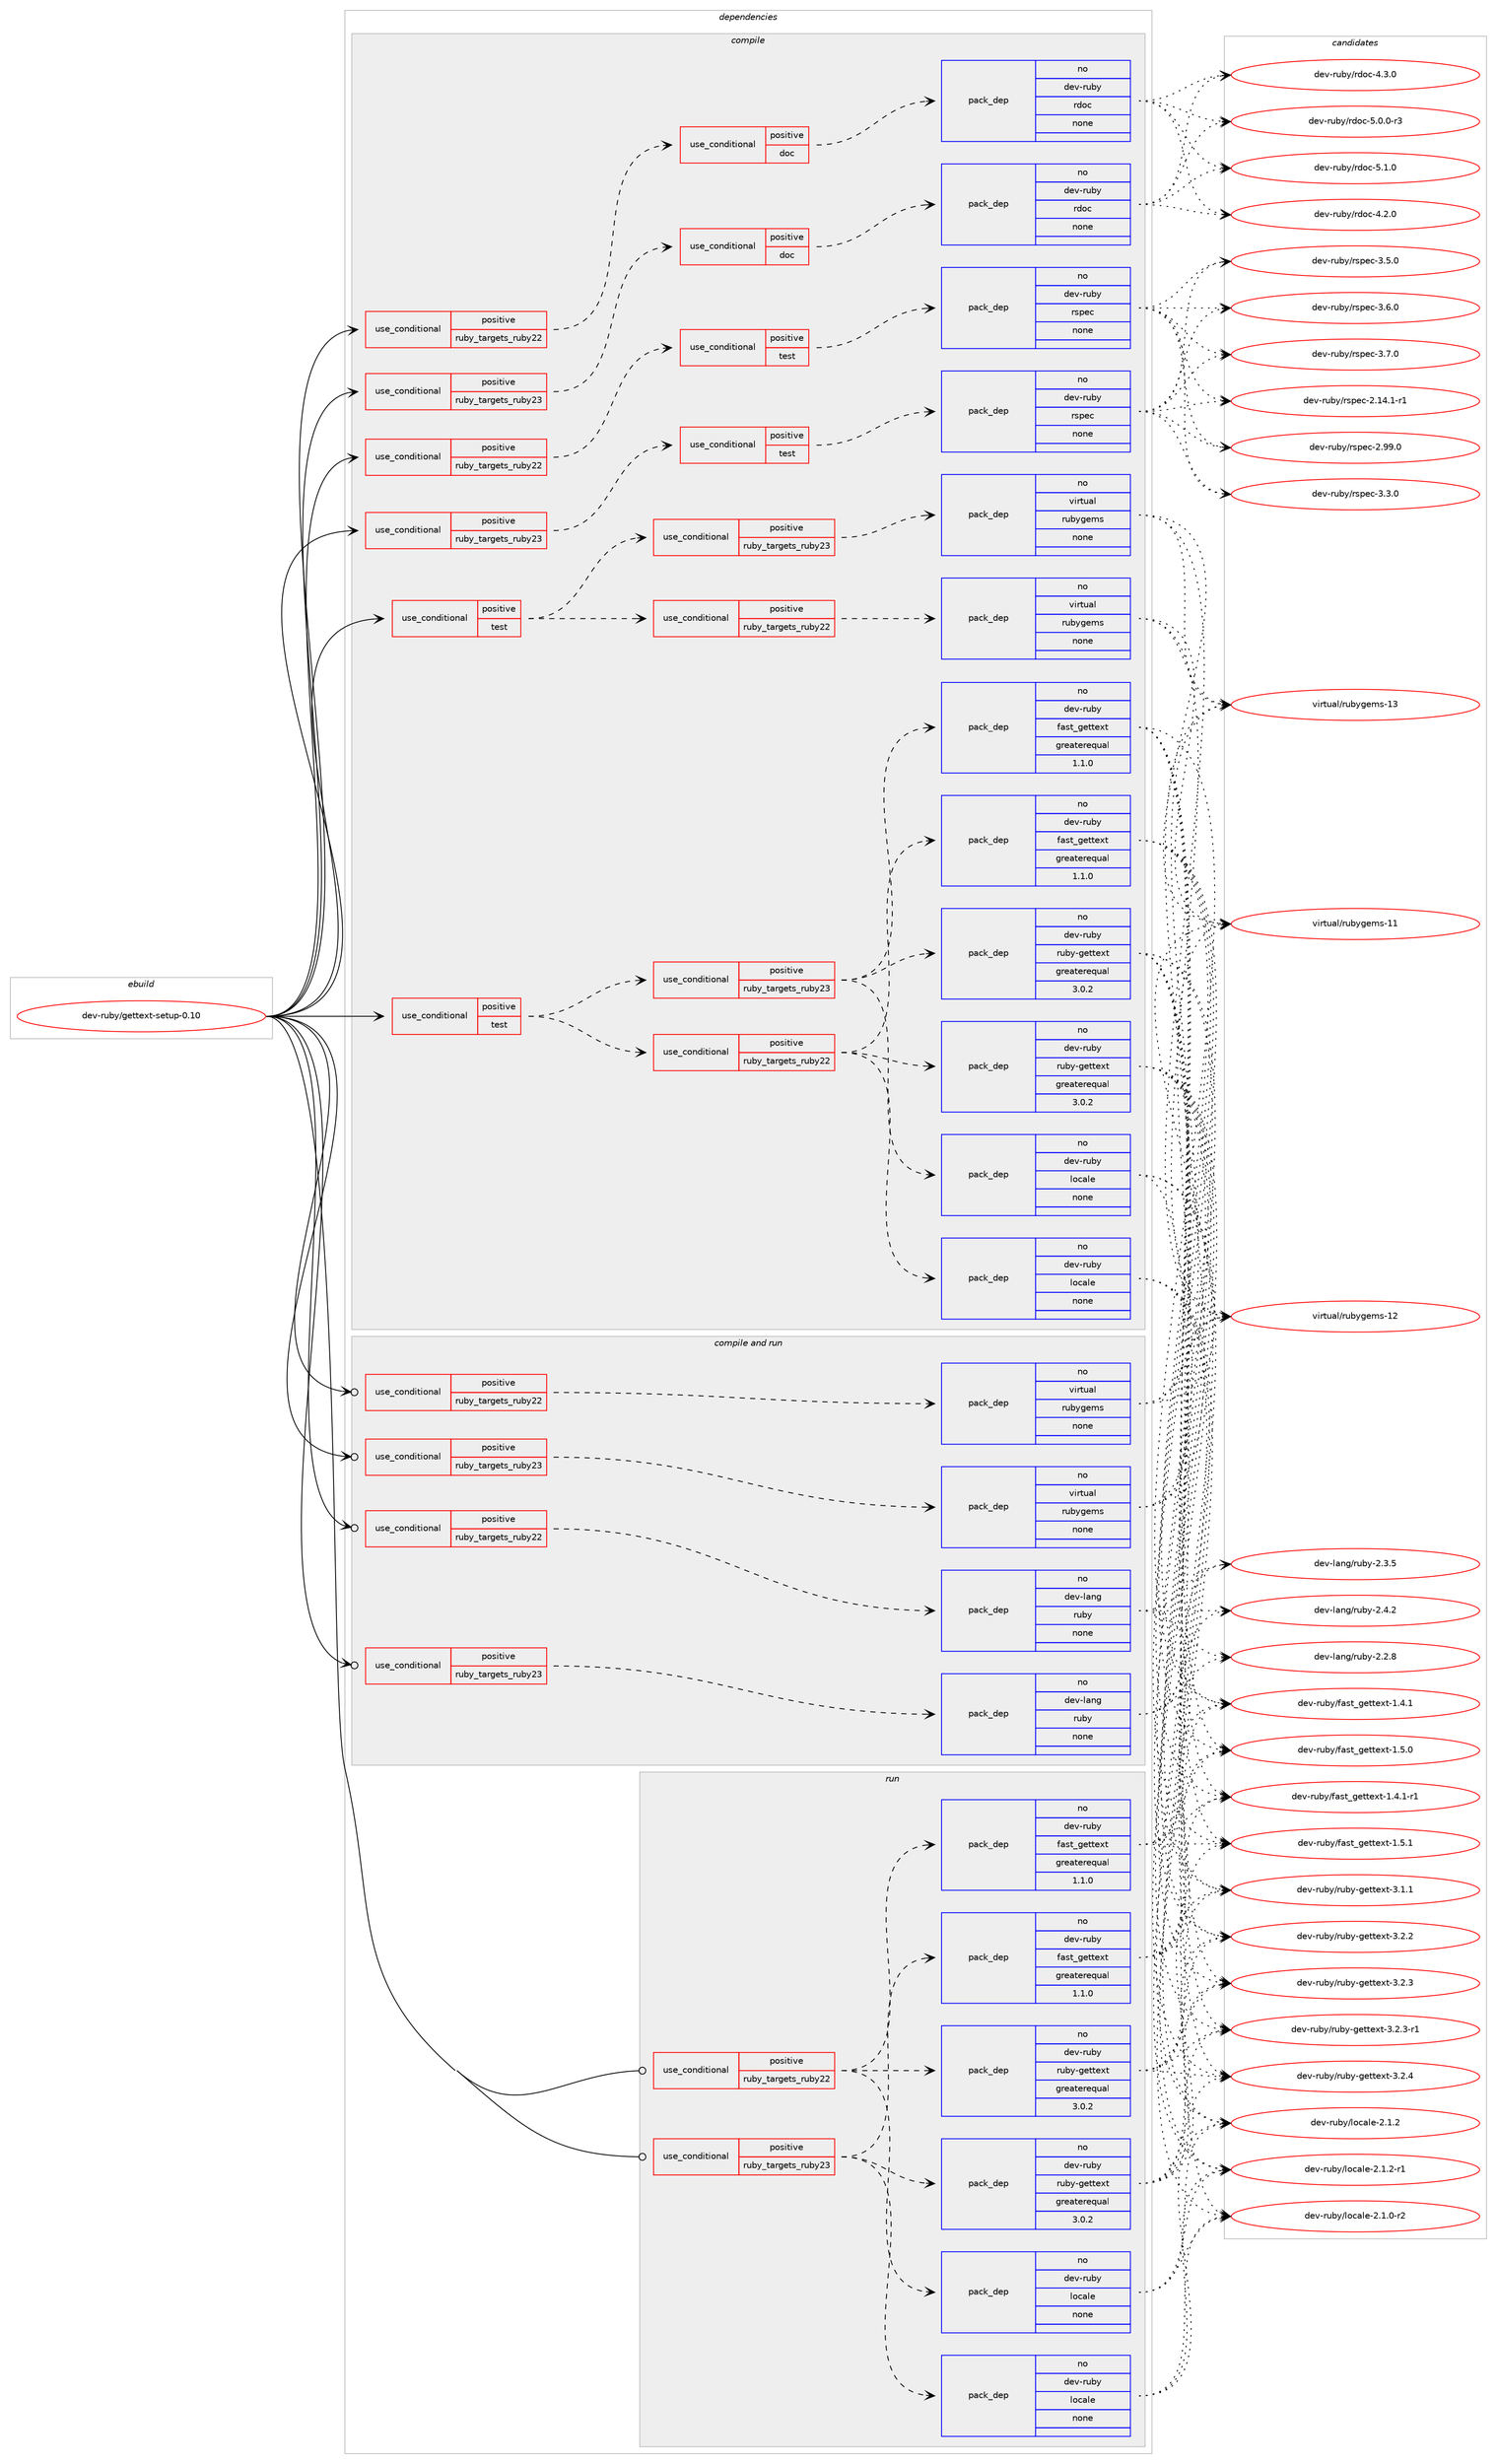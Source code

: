 digraph prolog {

# *************
# Graph options
# *************

newrank=true;
concentrate=true;
compound=true;
graph [rankdir=LR,fontname=Helvetica,fontsize=10,ranksep=1.5];#, ranksep=2.5, nodesep=0.2];
edge  [arrowhead=vee];
node  [fontname=Helvetica,fontsize=10];

# **********
# The ebuild
# **********

subgraph cluster_leftcol {
color=gray;
rank=same;
label=<<i>ebuild</i>>;
id [label="dev-ruby/gettext-setup-0.10", color=red, width=4, href="../dev-ruby/gettext-setup-0.10.svg"];
}

# ****************
# The dependencies
# ****************

subgraph cluster_midcol {
color=gray;
label=<<i>dependencies</i>>;
subgraph cluster_compile {
fillcolor="#eeeeee";
style=filled;
label=<<i>compile</i>>;
subgraph cond57586 {
dependency239716 [label=<<TABLE BORDER="0" CELLBORDER="1" CELLSPACING="0" CELLPADDING="4"><TR><TD ROWSPAN="3" CELLPADDING="10">use_conditional</TD></TR><TR><TD>positive</TD></TR><TR><TD>ruby_targets_ruby22</TD></TR></TABLE>>, shape=none, color=red];
subgraph cond57587 {
dependency239717 [label=<<TABLE BORDER="0" CELLBORDER="1" CELLSPACING="0" CELLPADDING="4"><TR><TD ROWSPAN="3" CELLPADDING="10">use_conditional</TD></TR><TR><TD>positive</TD></TR><TR><TD>doc</TD></TR></TABLE>>, shape=none, color=red];
subgraph pack178053 {
dependency239718 [label=<<TABLE BORDER="0" CELLBORDER="1" CELLSPACING="0" CELLPADDING="4" WIDTH="220"><TR><TD ROWSPAN="6" CELLPADDING="30">pack_dep</TD></TR><TR><TD WIDTH="110">no</TD></TR><TR><TD>dev-ruby</TD></TR><TR><TD>rdoc</TD></TR><TR><TD>none</TD></TR><TR><TD></TD></TR></TABLE>>, shape=none, color=blue];
}
dependency239717:e -> dependency239718:w [weight=20,style="dashed",arrowhead="vee"];
}
dependency239716:e -> dependency239717:w [weight=20,style="dashed",arrowhead="vee"];
}
id:e -> dependency239716:w [weight=20,style="solid",arrowhead="vee"];
subgraph cond57588 {
dependency239719 [label=<<TABLE BORDER="0" CELLBORDER="1" CELLSPACING="0" CELLPADDING="4"><TR><TD ROWSPAN="3" CELLPADDING="10">use_conditional</TD></TR><TR><TD>positive</TD></TR><TR><TD>ruby_targets_ruby22</TD></TR></TABLE>>, shape=none, color=red];
subgraph cond57589 {
dependency239720 [label=<<TABLE BORDER="0" CELLBORDER="1" CELLSPACING="0" CELLPADDING="4"><TR><TD ROWSPAN="3" CELLPADDING="10">use_conditional</TD></TR><TR><TD>positive</TD></TR><TR><TD>test</TD></TR></TABLE>>, shape=none, color=red];
subgraph pack178054 {
dependency239721 [label=<<TABLE BORDER="0" CELLBORDER="1" CELLSPACING="0" CELLPADDING="4" WIDTH="220"><TR><TD ROWSPAN="6" CELLPADDING="30">pack_dep</TD></TR><TR><TD WIDTH="110">no</TD></TR><TR><TD>dev-ruby</TD></TR><TR><TD>rspec</TD></TR><TR><TD>none</TD></TR><TR><TD></TD></TR></TABLE>>, shape=none, color=blue];
}
dependency239720:e -> dependency239721:w [weight=20,style="dashed",arrowhead="vee"];
}
dependency239719:e -> dependency239720:w [weight=20,style="dashed",arrowhead="vee"];
}
id:e -> dependency239719:w [weight=20,style="solid",arrowhead="vee"];
subgraph cond57590 {
dependency239722 [label=<<TABLE BORDER="0" CELLBORDER="1" CELLSPACING="0" CELLPADDING="4"><TR><TD ROWSPAN="3" CELLPADDING="10">use_conditional</TD></TR><TR><TD>positive</TD></TR><TR><TD>ruby_targets_ruby23</TD></TR></TABLE>>, shape=none, color=red];
subgraph cond57591 {
dependency239723 [label=<<TABLE BORDER="0" CELLBORDER="1" CELLSPACING="0" CELLPADDING="4"><TR><TD ROWSPAN="3" CELLPADDING="10">use_conditional</TD></TR><TR><TD>positive</TD></TR><TR><TD>doc</TD></TR></TABLE>>, shape=none, color=red];
subgraph pack178055 {
dependency239724 [label=<<TABLE BORDER="0" CELLBORDER="1" CELLSPACING="0" CELLPADDING="4" WIDTH="220"><TR><TD ROWSPAN="6" CELLPADDING="30">pack_dep</TD></TR><TR><TD WIDTH="110">no</TD></TR><TR><TD>dev-ruby</TD></TR><TR><TD>rdoc</TD></TR><TR><TD>none</TD></TR><TR><TD></TD></TR></TABLE>>, shape=none, color=blue];
}
dependency239723:e -> dependency239724:w [weight=20,style="dashed",arrowhead="vee"];
}
dependency239722:e -> dependency239723:w [weight=20,style="dashed",arrowhead="vee"];
}
id:e -> dependency239722:w [weight=20,style="solid",arrowhead="vee"];
subgraph cond57592 {
dependency239725 [label=<<TABLE BORDER="0" CELLBORDER="1" CELLSPACING="0" CELLPADDING="4"><TR><TD ROWSPAN="3" CELLPADDING="10">use_conditional</TD></TR><TR><TD>positive</TD></TR><TR><TD>ruby_targets_ruby23</TD></TR></TABLE>>, shape=none, color=red];
subgraph cond57593 {
dependency239726 [label=<<TABLE BORDER="0" CELLBORDER="1" CELLSPACING="0" CELLPADDING="4"><TR><TD ROWSPAN="3" CELLPADDING="10">use_conditional</TD></TR><TR><TD>positive</TD></TR><TR><TD>test</TD></TR></TABLE>>, shape=none, color=red];
subgraph pack178056 {
dependency239727 [label=<<TABLE BORDER="0" CELLBORDER="1" CELLSPACING="0" CELLPADDING="4" WIDTH="220"><TR><TD ROWSPAN="6" CELLPADDING="30">pack_dep</TD></TR><TR><TD WIDTH="110">no</TD></TR><TR><TD>dev-ruby</TD></TR><TR><TD>rspec</TD></TR><TR><TD>none</TD></TR><TR><TD></TD></TR></TABLE>>, shape=none, color=blue];
}
dependency239726:e -> dependency239727:w [weight=20,style="dashed",arrowhead="vee"];
}
dependency239725:e -> dependency239726:w [weight=20,style="dashed",arrowhead="vee"];
}
id:e -> dependency239725:w [weight=20,style="solid",arrowhead="vee"];
subgraph cond57594 {
dependency239728 [label=<<TABLE BORDER="0" CELLBORDER="1" CELLSPACING="0" CELLPADDING="4"><TR><TD ROWSPAN="3" CELLPADDING="10">use_conditional</TD></TR><TR><TD>positive</TD></TR><TR><TD>test</TD></TR></TABLE>>, shape=none, color=red];
subgraph cond57595 {
dependency239729 [label=<<TABLE BORDER="0" CELLBORDER="1" CELLSPACING="0" CELLPADDING="4"><TR><TD ROWSPAN="3" CELLPADDING="10">use_conditional</TD></TR><TR><TD>positive</TD></TR><TR><TD>ruby_targets_ruby22</TD></TR></TABLE>>, shape=none, color=red];
subgraph pack178057 {
dependency239730 [label=<<TABLE BORDER="0" CELLBORDER="1" CELLSPACING="0" CELLPADDING="4" WIDTH="220"><TR><TD ROWSPAN="6" CELLPADDING="30">pack_dep</TD></TR><TR><TD WIDTH="110">no</TD></TR><TR><TD>dev-ruby</TD></TR><TR><TD>fast_gettext</TD></TR><TR><TD>greaterequal</TD></TR><TR><TD>1.1.0</TD></TR></TABLE>>, shape=none, color=blue];
}
dependency239729:e -> dependency239730:w [weight=20,style="dashed",arrowhead="vee"];
subgraph pack178058 {
dependency239731 [label=<<TABLE BORDER="0" CELLBORDER="1" CELLSPACING="0" CELLPADDING="4" WIDTH="220"><TR><TD ROWSPAN="6" CELLPADDING="30">pack_dep</TD></TR><TR><TD WIDTH="110">no</TD></TR><TR><TD>dev-ruby</TD></TR><TR><TD>ruby-gettext</TD></TR><TR><TD>greaterequal</TD></TR><TR><TD>3.0.2</TD></TR></TABLE>>, shape=none, color=blue];
}
dependency239729:e -> dependency239731:w [weight=20,style="dashed",arrowhead="vee"];
subgraph pack178059 {
dependency239732 [label=<<TABLE BORDER="0" CELLBORDER="1" CELLSPACING="0" CELLPADDING="4" WIDTH="220"><TR><TD ROWSPAN="6" CELLPADDING="30">pack_dep</TD></TR><TR><TD WIDTH="110">no</TD></TR><TR><TD>dev-ruby</TD></TR><TR><TD>locale</TD></TR><TR><TD>none</TD></TR><TR><TD></TD></TR></TABLE>>, shape=none, color=blue];
}
dependency239729:e -> dependency239732:w [weight=20,style="dashed",arrowhead="vee"];
}
dependency239728:e -> dependency239729:w [weight=20,style="dashed",arrowhead="vee"];
subgraph cond57596 {
dependency239733 [label=<<TABLE BORDER="0" CELLBORDER="1" CELLSPACING="0" CELLPADDING="4"><TR><TD ROWSPAN="3" CELLPADDING="10">use_conditional</TD></TR><TR><TD>positive</TD></TR><TR><TD>ruby_targets_ruby23</TD></TR></TABLE>>, shape=none, color=red];
subgraph pack178060 {
dependency239734 [label=<<TABLE BORDER="0" CELLBORDER="1" CELLSPACING="0" CELLPADDING="4" WIDTH="220"><TR><TD ROWSPAN="6" CELLPADDING="30">pack_dep</TD></TR><TR><TD WIDTH="110">no</TD></TR><TR><TD>dev-ruby</TD></TR><TR><TD>fast_gettext</TD></TR><TR><TD>greaterequal</TD></TR><TR><TD>1.1.0</TD></TR></TABLE>>, shape=none, color=blue];
}
dependency239733:e -> dependency239734:w [weight=20,style="dashed",arrowhead="vee"];
subgraph pack178061 {
dependency239735 [label=<<TABLE BORDER="0" CELLBORDER="1" CELLSPACING="0" CELLPADDING="4" WIDTH="220"><TR><TD ROWSPAN="6" CELLPADDING="30">pack_dep</TD></TR><TR><TD WIDTH="110">no</TD></TR><TR><TD>dev-ruby</TD></TR><TR><TD>ruby-gettext</TD></TR><TR><TD>greaterequal</TD></TR><TR><TD>3.0.2</TD></TR></TABLE>>, shape=none, color=blue];
}
dependency239733:e -> dependency239735:w [weight=20,style="dashed",arrowhead="vee"];
subgraph pack178062 {
dependency239736 [label=<<TABLE BORDER="0" CELLBORDER="1" CELLSPACING="0" CELLPADDING="4" WIDTH="220"><TR><TD ROWSPAN="6" CELLPADDING="30">pack_dep</TD></TR><TR><TD WIDTH="110">no</TD></TR><TR><TD>dev-ruby</TD></TR><TR><TD>locale</TD></TR><TR><TD>none</TD></TR><TR><TD></TD></TR></TABLE>>, shape=none, color=blue];
}
dependency239733:e -> dependency239736:w [weight=20,style="dashed",arrowhead="vee"];
}
dependency239728:e -> dependency239733:w [weight=20,style="dashed",arrowhead="vee"];
}
id:e -> dependency239728:w [weight=20,style="solid",arrowhead="vee"];
subgraph cond57597 {
dependency239737 [label=<<TABLE BORDER="0" CELLBORDER="1" CELLSPACING="0" CELLPADDING="4"><TR><TD ROWSPAN="3" CELLPADDING="10">use_conditional</TD></TR><TR><TD>positive</TD></TR><TR><TD>test</TD></TR></TABLE>>, shape=none, color=red];
subgraph cond57598 {
dependency239738 [label=<<TABLE BORDER="0" CELLBORDER="1" CELLSPACING="0" CELLPADDING="4"><TR><TD ROWSPAN="3" CELLPADDING="10">use_conditional</TD></TR><TR><TD>positive</TD></TR><TR><TD>ruby_targets_ruby22</TD></TR></TABLE>>, shape=none, color=red];
subgraph pack178063 {
dependency239739 [label=<<TABLE BORDER="0" CELLBORDER="1" CELLSPACING="0" CELLPADDING="4" WIDTH="220"><TR><TD ROWSPAN="6" CELLPADDING="30">pack_dep</TD></TR><TR><TD WIDTH="110">no</TD></TR><TR><TD>virtual</TD></TR><TR><TD>rubygems</TD></TR><TR><TD>none</TD></TR><TR><TD></TD></TR></TABLE>>, shape=none, color=blue];
}
dependency239738:e -> dependency239739:w [weight=20,style="dashed",arrowhead="vee"];
}
dependency239737:e -> dependency239738:w [weight=20,style="dashed",arrowhead="vee"];
subgraph cond57599 {
dependency239740 [label=<<TABLE BORDER="0" CELLBORDER="1" CELLSPACING="0" CELLPADDING="4"><TR><TD ROWSPAN="3" CELLPADDING="10">use_conditional</TD></TR><TR><TD>positive</TD></TR><TR><TD>ruby_targets_ruby23</TD></TR></TABLE>>, shape=none, color=red];
subgraph pack178064 {
dependency239741 [label=<<TABLE BORDER="0" CELLBORDER="1" CELLSPACING="0" CELLPADDING="4" WIDTH="220"><TR><TD ROWSPAN="6" CELLPADDING="30">pack_dep</TD></TR><TR><TD WIDTH="110">no</TD></TR><TR><TD>virtual</TD></TR><TR><TD>rubygems</TD></TR><TR><TD>none</TD></TR><TR><TD></TD></TR></TABLE>>, shape=none, color=blue];
}
dependency239740:e -> dependency239741:w [weight=20,style="dashed",arrowhead="vee"];
}
dependency239737:e -> dependency239740:w [weight=20,style="dashed",arrowhead="vee"];
}
id:e -> dependency239737:w [weight=20,style="solid",arrowhead="vee"];
}
subgraph cluster_compileandrun {
fillcolor="#eeeeee";
style=filled;
label=<<i>compile and run</i>>;
subgraph cond57600 {
dependency239742 [label=<<TABLE BORDER="0" CELLBORDER="1" CELLSPACING="0" CELLPADDING="4"><TR><TD ROWSPAN="3" CELLPADDING="10">use_conditional</TD></TR><TR><TD>positive</TD></TR><TR><TD>ruby_targets_ruby22</TD></TR></TABLE>>, shape=none, color=red];
subgraph pack178065 {
dependency239743 [label=<<TABLE BORDER="0" CELLBORDER="1" CELLSPACING="0" CELLPADDING="4" WIDTH="220"><TR><TD ROWSPAN="6" CELLPADDING="30">pack_dep</TD></TR><TR><TD WIDTH="110">no</TD></TR><TR><TD>dev-lang</TD></TR><TR><TD>ruby</TD></TR><TR><TD>none</TD></TR><TR><TD></TD></TR></TABLE>>, shape=none, color=blue];
}
dependency239742:e -> dependency239743:w [weight=20,style="dashed",arrowhead="vee"];
}
id:e -> dependency239742:w [weight=20,style="solid",arrowhead="odotvee"];
subgraph cond57601 {
dependency239744 [label=<<TABLE BORDER="0" CELLBORDER="1" CELLSPACING="0" CELLPADDING="4"><TR><TD ROWSPAN="3" CELLPADDING="10">use_conditional</TD></TR><TR><TD>positive</TD></TR><TR><TD>ruby_targets_ruby22</TD></TR></TABLE>>, shape=none, color=red];
subgraph pack178066 {
dependency239745 [label=<<TABLE BORDER="0" CELLBORDER="1" CELLSPACING="0" CELLPADDING="4" WIDTH="220"><TR><TD ROWSPAN="6" CELLPADDING="30">pack_dep</TD></TR><TR><TD WIDTH="110">no</TD></TR><TR><TD>virtual</TD></TR><TR><TD>rubygems</TD></TR><TR><TD>none</TD></TR><TR><TD></TD></TR></TABLE>>, shape=none, color=blue];
}
dependency239744:e -> dependency239745:w [weight=20,style="dashed",arrowhead="vee"];
}
id:e -> dependency239744:w [weight=20,style="solid",arrowhead="odotvee"];
subgraph cond57602 {
dependency239746 [label=<<TABLE BORDER="0" CELLBORDER="1" CELLSPACING="0" CELLPADDING="4"><TR><TD ROWSPAN="3" CELLPADDING="10">use_conditional</TD></TR><TR><TD>positive</TD></TR><TR><TD>ruby_targets_ruby23</TD></TR></TABLE>>, shape=none, color=red];
subgraph pack178067 {
dependency239747 [label=<<TABLE BORDER="0" CELLBORDER="1" CELLSPACING="0" CELLPADDING="4" WIDTH="220"><TR><TD ROWSPAN="6" CELLPADDING="30">pack_dep</TD></TR><TR><TD WIDTH="110">no</TD></TR><TR><TD>dev-lang</TD></TR><TR><TD>ruby</TD></TR><TR><TD>none</TD></TR><TR><TD></TD></TR></TABLE>>, shape=none, color=blue];
}
dependency239746:e -> dependency239747:w [weight=20,style="dashed",arrowhead="vee"];
}
id:e -> dependency239746:w [weight=20,style="solid",arrowhead="odotvee"];
subgraph cond57603 {
dependency239748 [label=<<TABLE BORDER="0" CELLBORDER="1" CELLSPACING="0" CELLPADDING="4"><TR><TD ROWSPAN="3" CELLPADDING="10">use_conditional</TD></TR><TR><TD>positive</TD></TR><TR><TD>ruby_targets_ruby23</TD></TR></TABLE>>, shape=none, color=red];
subgraph pack178068 {
dependency239749 [label=<<TABLE BORDER="0" CELLBORDER="1" CELLSPACING="0" CELLPADDING="4" WIDTH="220"><TR><TD ROWSPAN="6" CELLPADDING="30">pack_dep</TD></TR><TR><TD WIDTH="110">no</TD></TR><TR><TD>virtual</TD></TR><TR><TD>rubygems</TD></TR><TR><TD>none</TD></TR><TR><TD></TD></TR></TABLE>>, shape=none, color=blue];
}
dependency239748:e -> dependency239749:w [weight=20,style="dashed",arrowhead="vee"];
}
id:e -> dependency239748:w [weight=20,style="solid",arrowhead="odotvee"];
}
subgraph cluster_run {
fillcolor="#eeeeee";
style=filled;
label=<<i>run</i>>;
subgraph cond57604 {
dependency239750 [label=<<TABLE BORDER="0" CELLBORDER="1" CELLSPACING="0" CELLPADDING="4"><TR><TD ROWSPAN="3" CELLPADDING="10">use_conditional</TD></TR><TR><TD>positive</TD></TR><TR><TD>ruby_targets_ruby22</TD></TR></TABLE>>, shape=none, color=red];
subgraph pack178069 {
dependency239751 [label=<<TABLE BORDER="0" CELLBORDER="1" CELLSPACING="0" CELLPADDING="4" WIDTH="220"><TR><TD ROWSPAN="6" CELLPADDING="30">pack_dep</TD></TR><TR><TD WIDTH="110">no</TD></TR><TR><TD>dev-ruby</TD></TR><TR><TD>fast_gettext</TD></TR><TR><TD>greaterequal</TD></TR><TR><TD>1.1.0</TD></TR></TABLE>>, shape=none, color=blue];
}
dependency239750:e -> dependency239751:w [weight=20,style="dashed",arrowhead="vee"];
subgraph pack178070 {
dependency239752 [label=<<TABLE BORDER="0" CELLBORDER="1" CELLSPACING="0" CELLPADDING="4" WIDTH="220"><TR><TD ROWSPAN="6" CELLPADDING="30">pack_dep</TD></TR><TR><TD WIDTH="110">no</TD></TR><TR><TD>dev-ruby</TD></TR><TR><TD>ruby-gettext</TD></TR><TR><TD>greaterequal</TD></TR><TR><TD>3.0.2</TD></TR></TABLE>>, shape=none, color=blue];
}
dependency239750:e -> dependency239752:w [weight=20,style="dashed",arrowhead="vee"];
subgraph pack178071 {
dependency239753 [label=<<TABLE BORDER="0" CELLBORDER="1" CELLSPACING="0" CELLPADDING="4" WIDTH="220"><TR><TD ROWSPAN="6" CELLPADDING="30">pack_dep</TD></TR><TR><TD WIDTH="110">no</TD></TR><TR><TD>dev-ruby</TD></TR><TR><TD>locale</TD></TR><TR><TD>none</TD></TR><TR><TD></TD></TR></TABLE>>, shape=none, color=blue];
}
dependency239750:e -> dependency239753:w [weight=20,style="dashed",arrowhead="vee"];
}
id:e -> dependency239750:w [weight=20,style="solid",arrowhead="odot"];
subgraph cond57605 {
dependency239754 [label=<<TABLE BORDER="0" CELLBORDER="1" CELLSPACING="0" CELLPADDING="4"><TR><TD ROWSPAN="3" CELLPADDING="10">use_conditional</TD></TR><TR><TD>positive</TD></TR><TR><TD>ruby_targets_ruby23</TD></TR></TABLE>>, shape=none, color=red];
subgraph pack178072 {
dependency239755 [label=<<TABLE BORDER="0" CELLBORDER="1" CELLSPACING="0" CELLPADDING="4" WIDTH="220"><TR><TD ROWSPAN="6" CELLPADDING="30">pack_dep</TD></TR><TR><TD WIDTH="110">no</TD></TR><TR><TD>dev-ruby</TD></TR><TR><TD>fast_gettext</TD></TR><TR><TD>greaterequal</TD></TR><TR><TD>1.1.0</TD></TR></TABLE>>, shape=none, color=blue];
}
dependency239754:e -> dependency239755:w [weight=20,style="dashed",arrowhead="vee"];
subgraph pack178073 {
dependency239756 [label=<<TABLE BORDER="0" CELLBORDER="1" CELLSPACING="0" CELLPADDING="4" WIDTH="220"><TR><TD ROWSPAN="6" CELLPADDING="30">pack_dep</TD></TR><TR><TD WIDTH="110">no</TD></TR><TR><TD>dev-ruby</TD></TR><TR><TD>ruby-gettext</TD></TR><TR><TD>greaterequal</TD></TR><TR><TD>3.0.2</TD></TR></TABLE>>, shape=none, color=blue];
}
dependency239754:e -> dependency239756:w [weight=20,style="dashed",arrowhead="vee"];
subgraph pack178074 {
dependency239757 [label=<<TABLE BORDER="0" CELLBORDER="1" CELLSPACING="0" CELLPADDING="4" WIDTH="220"><TR><TD ROWSPAN="6" CELLPADDING="30">pack_dep</TD></TR><TR><TD WIDTH="110">no</TD></TR><TR><TD>dev-ruby</TD></TR><TR><TD>locale</TD></TR><TR><TD>none</TD></TR><TR><TD></TD></TR></TABLE>>, shape=none, color=blue];
}
dependency239754:e -> dependency239757:w [weight=20,style="dashed",arrowhead="vee"];
}
id:e -> dependency239754:w [weight=20,style="solid",arrowhead="odot"];
}
}

# **************
# The candidates
# **************

subgraph cluster_choices {
rank=same;
color=gray;
label=<<i>candidates</i>>;

subgraph choice178053 {
color=black;
nodesep=1;
choice10010111845114117981214711410011199455246504648 [label="dev-ruby/rdoc-4.2.0", color=red, width=4,href="../dev-ruby/rdoc-4.2.0.svg"];
choice10010111845114117981214711410011199455246514648 [label="dev-ruby/rdoc-4.3.0", color=red, width=4,href="../dev-ruby/rdoc-4.3.0.svg"];
choice100101118451141179812147114100111994553464846484511451 [label="dev-ruby/rdoc-5.0.0-r3", color=red, width=4,href="../dev-ruby/rdoc-5.0.0-r3.svg"];
choice10010111845114117981214711410011199455346494648 [label="dev-ruby/rdoc-5.1.0", color=red, width=4,href="../dev-ruby/rdoc-5.1.0.svg"];
dependency239718:e -> choice10010111845114117981214711410011199455246504648:w [style=dotted,weight="100"];
dependency239718:e -> choice10010111845114117981214711410011199455246514648:w [style=dotted,weight="100"];
dependency239718:e -> choice100101118451141179812147114100111994553464846484511451:w [style=dotted,weight="100"];
dependency239718:e -> choice10010111845114117981214711410011199455346494648:w [style=dotted,weight="100"];
}
subgraph choice178054 {
color=black;
nodesep=1;
choice10010111845114117981214711411511210199455046495246494511449 [label="dev-ruby/rspec-2.14.1-r1", color=red, width=4,href="../dev-ruby/rspec-2.14.1-r1.svg"];
choice1001011184511411798121471141151121019945504657574648 [label="dev-ruby/rspec-2.99.0", color=red, width=4,href="../dev-ruby/rspec-2.99.0.svg"];
choice10010111845114117981214711411511210199455146514648 [label="dev-ruby/rspec-3.3.0", color=red, width=4,href="../dev-ruby/rspec-3.3.0.svg"];
choice10010111845114117981214711411511210199455146534648 [label="dev-ruby/rspec-3.5.0", color=red, width=4,href="../dev-ruby/rspec-3.5.0.svg"];
choice10010111845114117981214711411511210199455146544648 [label="dev-ruby/rspec-3.6.0", color=red, width=4,href="../dev-ruby/rspec-3.6.0.svg"];
choice10010111845114117981214711411511210199455146554648 [label="dev-ruby/rspec-3.7.0", color=red, width=4,href="../dev-ruby/rspec-3.7.0.svg"];
dependency239721:e -> choice10010111845114117981214711411511210199455046495246494511449:w [style=dotted,weight="100"];
dependency239721:e -> choice1001011184511411798121471141151121019945504657574648:w [style=dotted,weight="100"];
dependency239721:e -> choice10010111845114117981214711411511210199455146514648:w [style=dotted,weight="100"];
dependency239721:e -> choice10010111845114117981214711411511210199455146534648:w [style=dotted,weight="100"];
dependency239721:e -> choice10010111845114117981214711411511210199455146544648:w [style=dotted,weight="100"];
dependency239721:e -> choice10010111845114117981214711411511210199455146554648:w [style=dotted,weight="100"];
}
subgraph choice178055 {
color=black;
nodesep=1;
choice10010111845114117981214711410011199455246504648 [label="dev-ruby/rdoc-4.2.0", color=red, width=4,href="../dev-ruby/rdoc-4.2.0.svg"];
choice10010111845114117981214711410011199455246514648 [label="dev-ruby/rdoc-4.3.0", color=red, width=4,href="../dev-ruby/rdoc-4.3.0.svg"];
choice100101118451141179812147114100111994553464846484511451 [label="dev-ruby/rdoc-5.0.0-r3", color=red, width=4,href="../dev-ruby/rdoc-5.0.0-r3.svg"];
choice10010111845114117981214711410011199455346494648 [label="dev-ruby/rdoc-5.1.0", color=red, width=4,href="../dev-ruby/rdoc-5.1.0.svg"];
dependency239724:e -> choice10010111845114117981214711410011199455246504648:w [style=dotted,weight="100"];
dependency239724:e -> choice10010111845114117981214711410011199455246514648:w [style=dotted,weight="100"];
dependency239724:e -> choice100101118451141179812147114100111994553464846484511451:w [style=dotted,weight="100"];
dependency239724:e -> choice10010111845114117981214711410011199455346494648:w [style=dotted,weight="100"];
}
subgraph choice178056 {
color=black;
nodesep=1;
choice10010111845114117981214711411511210199455046495246494511449 [label="dev-ruby/rspec-2.14.1-r1", color=red, width=4,href="../dev-ruby/rspec-2.14.1-r1.svg"];
choice1001011184511411798121471141151121019945504657574648 [label="dev-ruby/rspec-2.99.0", color=red, width=4,href="../dev-ruby/rspec-2.99.0.svg"];
choice10010111845114117981214711411511210199455146514648 [label="dev-ruby/rspec-3.3.0", color=red, width=4,href="../dev-ruby/rspec-3.3.0.svg"];
choice10010111845114117981214711411511210199455146534648 [label="dev-ruby/rspec-3.5.0", color=red, width=4,href="../dev-ruby/rspec-3.5.0.svg"];
choice10010111845114117981214711411511210199455146544648 [label="dev-ruby/rspec-3.6.0", color=red, width=4,href="../dev-ruby/rspec-3.6.0.svg"];
choice10010111845114117981214711411511210199455146554648 [label="dev-ruby/rspec-3.7.0", color=red, width=4,href="../dev-ruby/rspec-3.7.0.svg"];
dependency239727:e -> choice10010111845114117981214711411511210199455046495246494511449:w [style=dotted,weight="100"];
dependency239727:e -> choice1001011184511411798121471141151121019945504657574648:w [style=dotted,weight="100"];
dependency239727:e -> choice10010111845114117981214711411511210199455146514648:w [style=dotted,weight="100"];
dependency239727:e -> choice10010111845114117981214711411511210199455146534648:w [style=dotted,weight="100"];
dependency239727:e -> choice10010111845114117981214711411511210199455146544648:w [style=dotted,weight="100"];
dependency239727:e -> choice10010111845114117981214711411511210199455146554648:w [style=dotted,weight="100"];
}
subgraph choice178057 {
color=black;
nodesep=1;
choice1001011184511411798121471029711511695103101116116101120116454946524649 [label="dev-ruby/fast_gettext-1.4.1", color=red, width=4,href="../dev-ruby/fast_gettext-1.4.1.svg"];
choice10010111845114117981214710297115116951031011161161011201164549465246494511449 [label="dev-ruby/fast_gettext-1.4.1-r1", color=red, width=4,href="../dev-ruby/fast_gettext-1.4.1-r1.svg"];
choice1001011184511411798121471029711511695103101116116101120116454946534648 [label="dev-ruby/fast_gettext-1.5.0", color=red, width=4,href="../dev-ruby/fast_gettext-1.5.0.svg"];
choice1001011184511411798121471029711511695103101116116101120116454946534649 [label="dev-ruby/fast_gettext-1.5.1", color=red, width=4,href="../dev-ruby/fast_gettext-1.5.1.svg"];
dependency239730:e -> choice1001011184511411798121471029711511695103101116116101120116454946524649:w [style=dotted,weight="100"];
dependency239730:e -> choice10010111845114117981214710297115116951031011161161011201164549465246494511449:w [style=dotted,weight="100"];
dependency239730:e -> choice1001011184511411798121471029711511695103101116116101120116454946534648:w [style=dotted,weight="100"];
dependency239730:e -> choice1001011184511411798121471029711511695103101116116101120116454946534649:w [style=dotted,weight="100"];
}
subgraph choice178058 {
color=black;
nodesep=1;
choice1001011184511411798121471141179812145103101116116101120116455146494649 [label="dev-ruby/ruby-gettext-3.1.1", color=red, width=4,href="../dev-ruby/ruby-gettext-3.1.1.svg"];
choice1001011184511411798121471141179812145103101116116101120116455146504650 [label="dev-ruby/ruby-gettext-3.2.2", color=red, width=4,href="../dev-ruby/ruby-gettext-3.2.2.svg"];
choice1001011184511411798121471141179812145103101116116101120116455146504651 [label="dev-ruby/ruby-gettext-3.2.3", color=red, width=4,href="../dev-ruby/ruby-gettext-3.2.3.svg"];
choice10010111845114117981214711411798121451031011161161011201164551465046514511449 [label="dev-ruby/ruby-gettext-3.2.3-r1", color=red, width=4,href="../dev-ruby/ruby-gettext-3.2.3-r1.svg"];
choice1001011184511411798121471141179812145103101116116101120116455146504652 [label="dev-ruby/ruby-gettext-3.2.4", color=red, width=4,href="../dev-ruby/ruby-gettext-3.2.4.svg"];
dependency239731:e -> choice1001011184511411798121471141179812145103101116116101120116455146494649:w [style=dotted,weight="100"];
dependency239731:e -> choice1001011184511411798121471141179812145103101116116101120116455146504650:w [style=dotted,weight="100"];
dependency239731:e -> choice1001011184511411798121471141179812145103101116116101120116455146504651:w [style=dotted,weight="100"];
dependency239731:e -> choice10010111845114117981214711411798121451031011161161011201164551465046514511449:w [style=dotted,weight="100"];
dependency239731:e -> choice1001011184511411798121471141179812145103101116116101120116455146504652:w [style=dotted,weight="100"];
}
subgraph choice178059 {
color=black;
nodesep=1;
choice10010111845114117981214710811199971081014550464946484511450 [label="dev-ruby/locale-2.1.0-r2", color=red, width=4,href="../dev-ruby/locale-2.1.0-r2.svg"];
choice1001011184511411798121471081119997108101455046494650 [label="dev-ruby/locale-2.1.2", color=red, width=4,href="../dev-ruby/locale-2.1.2.svg"];
choice10010111845114117981214710811199971081014550464946504511449 [label="dev-ruby/locale-2.1.2-r1", color=red, width=4,href="../dev-ruby/locale-2.1.2-r1.svg"];
dependency239732:e -> choice10010111845114117981214710811199971081014550464946484511450:w [style=dotted,weight="100"];
dependency239732:e -> choice1001011184511411798121471081119997108101455046494650:w [style=dotted,weight="100"];
dependency239732:e -> choice10010111845114117981214710811199971081014550464946504511449:w [style=dotted,weight="100"];
}
subgraph choice178060 {
color=black;
nodesep=1;
choice1001011184511411798121471029711511695103101116116101120116454946524649 [label="dev-ruby/fast_gettext-1.4.1", color=red, width=4,href="../dev-ruby/fast_gettext-1.4.1.svg"];
choice10010111845114117981214710297115116951031011161161011201164549465246494511449 [label="dev-ruby/fast_gettext-1.4.1-r1", color=red, width=4,href="../dev-ruby/fast_gettext-1.4.1-r1.svg"];
choice1001011184511411798121471029711511695103101116116101120116454946534648 [label="dev-ruby/fast_gettext-1.5.0", color=red, width=4,href="../dev-ruby/fast_gettext-1.5.0.svg"];
choice1001011184511411798121471029711511695103101116116101120116454946534649 [label="dev-ruby/fast_gettext-1.5.1", color=red, width=4,href="../dev-ruby/fast_gettext-1.5.1.svg"];
dependency239734:e -> choice1001011184511411798121471029711511695103101116116101120116454946524649:w [style=dotted,weight="100"];
dependency239734:e -> choice10010111845114117981214710297115116951031011161161011201164549465246494511449:w [style=dotted,weight="100"];
dependency239734:e -> choice1001011184511411798121471029711511695103101116116101120116454946534648:w [style=dotted,weight="100"];
dependency239734:e -> choice1001011184511411798121471029711511695103101116116101120116454946534649:w [style=dotted,weight="100"];
}
subgraph choice178061 {
color=black;
nodesep=1;
choice1001011184511411798121471141179812145103101116116101120116455146494649 [label="dev-ruby/ruby-gettext-3.1.1", color=red, width=4,href="../dev-ruby/ruby-gettext-3.1.1.svg"];
choice1001011184511411798121471141179812145103101116116101120116455146504650 [label="dev-ruby/ruby-gettext-3.2.2", color=red, width=4,href="../dev-ruby/ruby-gettext-3.2.2.svg"];
choice1001011184511411798121471141179812145103101116116101120116455146504651 [label="dev-ruby/ruby-gettext-3.2.3", color=red, width=4,href="../dev-ruby/ruby-gettext-3.2.3.svg"];
choice10010111845114117981214711411798121451031011161161011201164551465046514511449 [label="dev-ruby/ruby-gettext-3.2.3-r1", color=red, width=4,href="../dev-ruby/ruby-gettext-3.2.3-r1.svg"];
choice1001011184511411798121471141179812145103101116116101120116455146504652 [label="dev-ruby/ruby-gettext-3.2.4", color=red, width=4,href="../dev-ruby/ruby-gettext-3.2.4.svg"];
dependency239735:e -> choice1001011184511411798121471141179812145103101116116101120116455146494649:w [style=dotted,weight="100"];
dependency239735:e -> choice1001011184511411798121471141179812145103101116116101120116455146504650:w [style=dotted,weight="100"];
dependency239735:e -> choice1001011184511411798121471141179812145103101116116101120116455146504651:w [style=dotted,weight="100"];
dependency239735:e -> choice10010111845114117981214711411798121451031011161161011201164551465046514511449:w [style=dotted,weight="100"];
dependency239735:e -> choice1001011184511411798121471141179812145103101116116101120116455146504652:w [style=dotted,weight="100"];
}
subgraph choice178062 {
color=black;
nodesep=1;
choice10010111845114117981214710811199971081014550464946484511450 [label="dev-ruby/locale-2.1.0-r2", color=red, width=4,href="../dev-ruby/locale-2.1.0-r2.svg"];
choice1001011184511411798121471081119997108101455046494650 [label="dev-ruby/locale-2.1.2", color=red, width=4,href="../dev-ruby/locale-2.1.2.svg"];
choice10010111845114117981214710811199971081014550464946504511449 [label="dev-ruby/locale-2.1.2-r1", color=red, width=4,href="../dev-ruby/locale-2.1.2-r1.svg"];
dependency239736:e -> choice10010111845114117981214710811199971081014550464946484511450:w [style=dotted,weight="100"];
dependency239736:e -> choice1001011184511411798121471081119997108101455046494650:w [style=dotted,weight="100"];
dependency239736:e -> choice10010111845114117981214710811199971081014550464946504511449:w [style=dotted,weight="100"];
}
subgraph choice178063 {
color=black;
nodesep=1;
choice118105114116117971084711411798121103101109115454949 [label="virtual/rubygems-11", color=red, width=4,href="../virtual/rubygems-11.svg"];
choice118105114116117971084711411798121103101109115454950 [label="virtual/rubygems-12", color=red, width=4,href="../virtual/rubygems-12.svg"];
choice118105114116117971084711411798121103101109115454951 [label="virtual/rubygems-13", color=red, width=4,href="../virtual/rubygems-13.svg"];
dependency239739:e -> choice118105114116117971084711411798121103101109115454949:w [style=dotted,weight="100"];
dependency239739:e -> choice118105114116117971084711411798121103101109115454950:w [style=dotted,weight="100"];
dependency239739:e -> choice118105114116117971084711411798121103101109115454951:w [style=dotted,weight="100"];
}
subgraph choice178064 {
color=black;
nodesep=1;
choice118105114116117971084711411798121103101109115454949 [label="virtual/rubygems-11", color=red, width=4,href="../virtual/rubygems-11.svg"];
choice118105114116117971084711411798121103101109115454950 [label="virtual/rubygems-12", color=red, width=4,href="../virtual/rubygems-12.svg"];
choice118105114116117971084711411798121103101109115454951 [label="virtual/rubygems-13", color=red, width=4,href="../virtual/rubygems-13.svg"];
dependency239741:e -> choice118105114116117971084711411798121103101109115454949:w [style=dotted,weight="100"];
dependency239741:e -> choice118105114116117971084711411798121103101109115454950:w [style=dotted,weight="100"];
dependency239741:e -> choice118105114116117971084711411798121103101109115454951:w [style=dotted,weight="100"];
}
subgraph choice178065 {
color=black;
nodesep=1;
choice10010111845108971101034711411798121455046504656 [label="dev-lang/ruby-2.2.8", color=red, width=4,href="../dev-lang/ruby-2.2.8.svg"];
choice10010111845108971101034711411798121455046514653 [label="dev-lang/ruby-2.3.5", color=red, width=4,href="../dev-lang/ruby-2.3.5.svg"];
choice10010111845108971101034711411798121455046524650 [label="dev-lang/ruby-2.4.2", color=red, width=4,href="../dev-lang/ruby-2.4.2.svg"];
dependency239743:e -> choice10010111845108971101034711411798121455046504656:w [style=dotted,weight="100"];
dependency239743:e -> choice10010111845108971101034711411798121455046514653:w [style=dotted,weight="100"];
dependency239743:e -> choice10010111845108971101034711411798121455046524650:w [style=dotted,weight="100"];
}
subgraph choice178066 {
color=black;
nodesep=1;
choice118105114116117971084711411798121103101109115454949 [label="virtual/rubygems-11", color=red, width=4,href="../virtual/rubygems-11.svg"];
choice118105114116117971084711411798121103101109115454950 [label="virtual/rubygems-12", color=red, width=4,href="../virtual/rubygems-12.svg"];
choice118105114116117971084711411798121103101109115454951 [label="virtual/rubygems-13", color=red, width=4,href="../virtual/rubygems-13.svg"];
dependency239745:e -> choice118105114116117971084711411798121103101109115454949:w [style=dotted,weight="100"];
dependency239745:e -> choice118105114116117971084711411798121103101109115454950:w [style=dotted,weight="100"];
dependency239745:e -> choice118105114116117971084711411798121103101109115454951:w [style=dotted,weight="100"];
}
subgraph choice178067 {
color=black;
nodesep=1;
choice10010111845108971101034711411798121455046504656 [label="dev-lang/ruby-2.2.8", color=red, width=4,href="../dev-lang/ruby-2.2.8.svg"];
choice10010111845108971101034711411798121455046514653 [label="dev-lang/ruby-2.3.5", color=red, width=4,href="../dev-lang/ruby-2.3.5.svg"];
choice10010111845108971101034711411798121455046524650 [label="dev-lang/ruby-2.4.2", color=red, width=4,href="../dev-lang/ruby-2.4.2.svg"];
dependency239747:e -> choice10010111845108971101034711411798121455046504656:w [style=dotted,weight="100"];
dependency239747:e -> choice10010111845108971101034711411798121455046514653:w [style=dotted,weight="100"];
dependency239747:e -> choice10010111845108971101034711411798121455046524650:w [style=dotted,weight="100"];
}
subgraph choice178068 {
color=black;
nodesep=1;
choice118105114116117971084711411798121103101109115454949 [label="virtual/rubygems-11", color=red, width=4,href="../virtual/rubygems-11.svg"];
choice118105114116117971084711411798121103101109115454950 [label="virtual/rubygems-12", color=red, width=4,href="../virtual/rubygems-12.svg"];
choice118105114116117971084711411798121103101109115454951 [label="virtual/rubygems-13", color=red, width=4,href="../virtual/rubygems-13.svg"];
dependency239749:e -> choice118105114116117971084711411798121103101109115454949:w [style=dotted,weight="100"];
dependency239749:e -> choice118105114116117971084711411798121103101109115454950:w [style=dotted,weight="100"];
dependency239749:e -> choice118105114116117971084711411798121103101109115454951:w [style=dotted,weight="100"];
}
subgraph choice178069 {
color=black;
nodesep=1;
choice1001011184511411798121471029711511695103101116116101120116454946524649 [label="dev-ruby/fast_gettext-1.4.1", color=red, width=4,href="../dev-ruby/fast_gettext-1.4.1.svg"];
choice10010111845114117981214710297115116951031011161161011201164549465246494511449 [label="dev-ruby/fast_gettext-1.4.1-r1", color=red, width=4,href="../dev-ruby/fast_gettext-1.4.1-r1.svg"];
choice1001011184511411798121471029711511695103101116116101120116454946534648 [label="dev-ruby/fast_gettext-1.5.0", color=red, width=4,href="../dev-ruby/fast_gettext-1.5.0.svg"];
choice1001011184511411798121471029711511695103101116116101120116454946534649 [label="dev-ruby/fast_gettext-1.5.1", color=red, width=4,href="../dev-ruby/fast_gettext-1.5.1.svg"];
dependency239751:e -> choice1001011184511411798121471029711511695103101116116101120116454946524649:w [style=dotted,weight="100"];
dependency239751:e -> choice10010111845114117981214710297115116951031011161161011201164549465246494511449:w [style=dotted,weight="100"];
dependency239751:e -> choice1001011184511411798121471029711511695103101116116101120116454946534648:w [style=dotted,weight="100"];
dependency239751:e -> choice1001011184511411798121471029711511695103101116116101120116454946534649:w [style=dotted,weight="100"];
}
subgraph choice178070 {
color=black;
nodesep=1;
choice1001011184511411798121471141179812145103101116116101120116455146494649 [label="dev-ruby/ruby-gettext-3.1.1", color=red, width=4,href="../dev-ruby/ruby-gettext-3.1.1.svg"];
choice1001011184511411798121471141179812145103101116116101120116455146504650 [label="dev-ruby/ruby-gettext-3.2.2", color=red, width=4,href="../dev-ruby/ruby-gettext-3.2.2.svg"];
choice1001011184511411798121471141179812145103101116116101120116455146504651 [label="dev-ruby/ruby-gettext-3.2.3", color=red, width=4,href="../dev-ruby/ruby-gettext-3.2.3.svg"];
choice10010111845114117981214711411798121451031011161161011201164551465046514511449 [label="dev-ruby/ruby-gettext-3.2.3-r1", color=red, width=4,href="../dev-ruby/ruby-gettext-3.2.3-r1.svg"];
choice1001011184511411798121471141179812145103101116116101120116455146504652 [label="dev-ruby/ruby-gettext-3.2.4", color=red, width=4,href="../dev-ruby/ruby-gettext-3.2.4.svg"];
dependency239752:e -> choice1001011184511411798121471141179812145103101116116101120116455146494649:w [style=dotted,weight="100"];
dependency239752:e -> choice1001011184511411798121471141179812145103101116116101120116455146504650:w [style=dotted,weight="100"];
dependency239752:e -> choice1001011184511411798121471141179812145103101116116101120116455146504651:w [style=dotted,weight="100"];
dependency239752:e -> choice10010111845114117981214711411798121451031011161161011201164551465046514511449:w [style=dotted,weight="100"];
dependency239752:e -> choice1001011184511411798121471141179812145103101116116101120116455146504652:w [style=dotted,weight="100"];
}
subgraph choice178071 {
color=black;
nodesep=1;
choice10010111845114117981214710811199971081014550464946484511450 [label="dev-ruby/locale-2.1.0-r2", color=red, width=4,href="../dev-ruby/locale-2.1.0-r2.svg"];
choice1001011184511411798121471081119997108101455046494650 [label="dev-ruby/locale-2.1.2", color=red, width=4,href="../dev-ruby/locale-2.1.2.svg"];
choice10010111845114117981214710811199971081014550464946504511449 [label="dev-ruby/locale-2.1.2-r1", color=red, width=4,href="../dev-ruby/locale-2.1.2-r1.svg"];
dependency239753:e -> choice10010111845114117981214710811199971081014550464946484511450:w [style=dotted,weight="100"];
dependency239753:e -> choice1001011184511411798121471081119997108101455046494650:w [style=dotted,weight="100"];
dependency239753:e -> choice10010111845114117981214710811199971081014550464946504511449:w [style=dotted,weight="100"];
}
subgraph choice178072 {
color=black;
nodesep=1;
choice1001011184511411798121471029711511695103101116116101120116454946524649 [label="dev-ruby/fast_gettext-1.4.1", color=red, width=4,href="../dev-ruby/fast_gettext-1.4.1.svg"];
choice10010111845114117981214710297115116951031011161161011201164549465246494511449 [label="dev-ruby/fast_gettext-1.4.1-r1", color=red, width=4,href="../dev-ruby/fast_gettext-1.4.1-r1.svg"];
choice1001011184511411798121471029711511695103101116116101120116454946534648 [label="dev-ruby/fast_gettext-1.5.0", color=red, width=4,href="../dev-ruby/fast_gettext-1.5.0.svg"];
choice1001011184511411798121471029711511695103101116116101120116454946534649 [label="dev-ruby/fast_gettext-1.5.1", color=red, width=4,href="../dev-ruby/fast_gettext-1.5.1.svg"];
dependency239755:e -> choice1001011184511411798121471029711511695103101116116101120116454946524649:w [style=dotted,weight="100"];
dependency239755:e -> choice10010111845114117981214710297115116951031011161161011201164549465246494511449:w [style=dotted,weight="100"];
dependency239755:e -> choice1001011184511411798121471029711511695103101116116101120116454946534648:w [style=dotted,weight="100"];
dependency239755:e -> choice1001011184511411798121471029711511695103101116116101120116454946534649:w [style=dotted,weight="100"];
}
subgraph choice178073 {
color=black;
nodesep=1;
choice1001011184511411798121471141179812145103101116116101120116455146494649 [label="dev-ruby/ruby-gettext-3.1.1", color=red, width=4,href="../dev-ruby/ruby-gettext-3.1.1.svg"];
choice1001011184511411798121471141179812145103101116116101120116455146504650 [label="dev-ruby/ruby-gettext-3.2.2", color=red, width=4,href="../dev-ruby/ruby-gettext-3.2.2.svg"];
choice1001011184511411798121471141179812145103101116116101120116455146504651 [label="dev-ruby/ruby-gettext-3.2.3", color=red, width=4,href="../dev-ruby/ruby-gettext-3.2.3.svg"];
choice10010111845114117981214711411798121451031011161161011201164551465046514511449 [label="dev-ruby/ruby-gettext-3.2.3-r1", color=red, width=4,href="../dev-ruby/ruby-gettext-3.2.3-r1.svg"];
choice1001011184511411798121471141179812145103101116116101120116455146504652 [label="dev-ruby/ruby-gettext-3.2.4", color=red, width=4,href="../dev-ruby/ruby-gettext-3.2.4.svg"];
dependency239756:e -> choice1001011184511411798121471141179812145103101116116101120116455146494649:w [style=dotted,weight="100"];
dependency239756:e -> choice1001011184511411798121471141179812145103101116116101120116455146504650:w [style=dotted,weight="100"];
dependency239756:e -> choice1001011184511411798121471141179812145103101116116101120116455146504651:w [style=dotted,weight="100"];
dependency239756:e -> choice10010111845114117981214711411798121451031011161161011201164551465046514511449:w [style=dotted,weight="100"];
dependency239756:e -> choice1001011184511411798121471141179812145103101116116101120116455146504652:w [style=dotted,weight="100"];
}
subgraph choice178074 {
color=black;
nodesep=1;
choice10010111845114117981214710811199971081014550464946484511450 [label="dev-ruby/locale-2.1.0-r2", color=red, width=4,href="../dev-ruby/locale-2.1.0-r2.svg"];
choice1001011184511411798121471081119997108101455046494650 [label="dev-ruby/locale-2.1.2", color=red, width=4,href="../dev-ruby/locale-2.1.2.svg"];
choice10010111845114117981214710811199971081014550464946504511449 [label="dev-ruby/locale-2.1.2-r1", color=red, width=4,href="../dev-ruby/locale-2.1.2-r1.svg"];
dependency239757:e -> choice10010111845114117981214710811199971081014550464946484511450:w [style=dotted,weight="100"];
dependency239757:e -> choice1001011184511411798121471081119997108101455046494650:w [style=dotted,weight="100"];
dependency239757:e -> choice10010111845114117981214710811199971081014550464946504511449:w [style=dotted,weight="100"];
}
}

}
